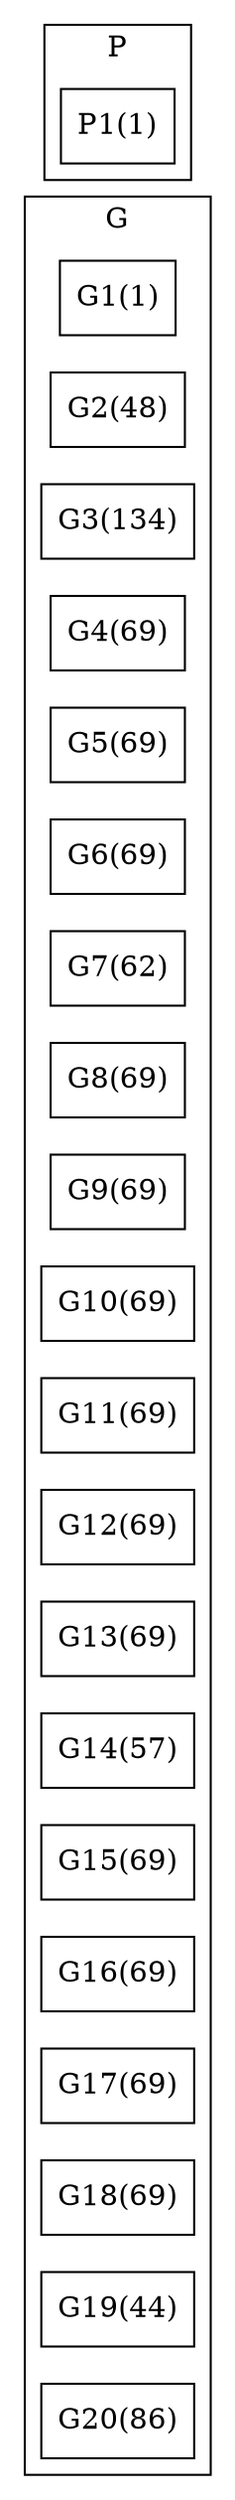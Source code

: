 strict graph BCG {
rankdir=LR;
splines=true;
ranksep="8 equally";
concentrate = true;
node [shape=rectangle];
subgraph cluster_G {
label = "G";
color=black;
rank="same"
G1 [label="G1(1)"];
G2 [label="G2(48)"];
G3 [label="G3(134)"];
G4 [label="G4(69)"];
G5 [label="G5(69)"];
G6 [label="G6(69)"];
G7 [label="G7(62)"];
G8 [label="G8(69)"];
G9 [label="G9(69)"];
G10 [label="G10(69)"];
G11 [label="G11(69)"];
G12 [label="G12(69)"];
G13 [label="G13(69)"];
G14 [label="G14(57)"];
G15 [label="G15(69)"];
G16 [label="G16(69)"];
G17 [label="G17(69)"];
G18 [label="G18(69)"];
G19 [label="G19(44)"];
G20 [label="G20(86)"];
}
subgraph cluster_P {
label = "P";
color="black";
rank="same"
P1 [label="P1(1)"];
}
}
